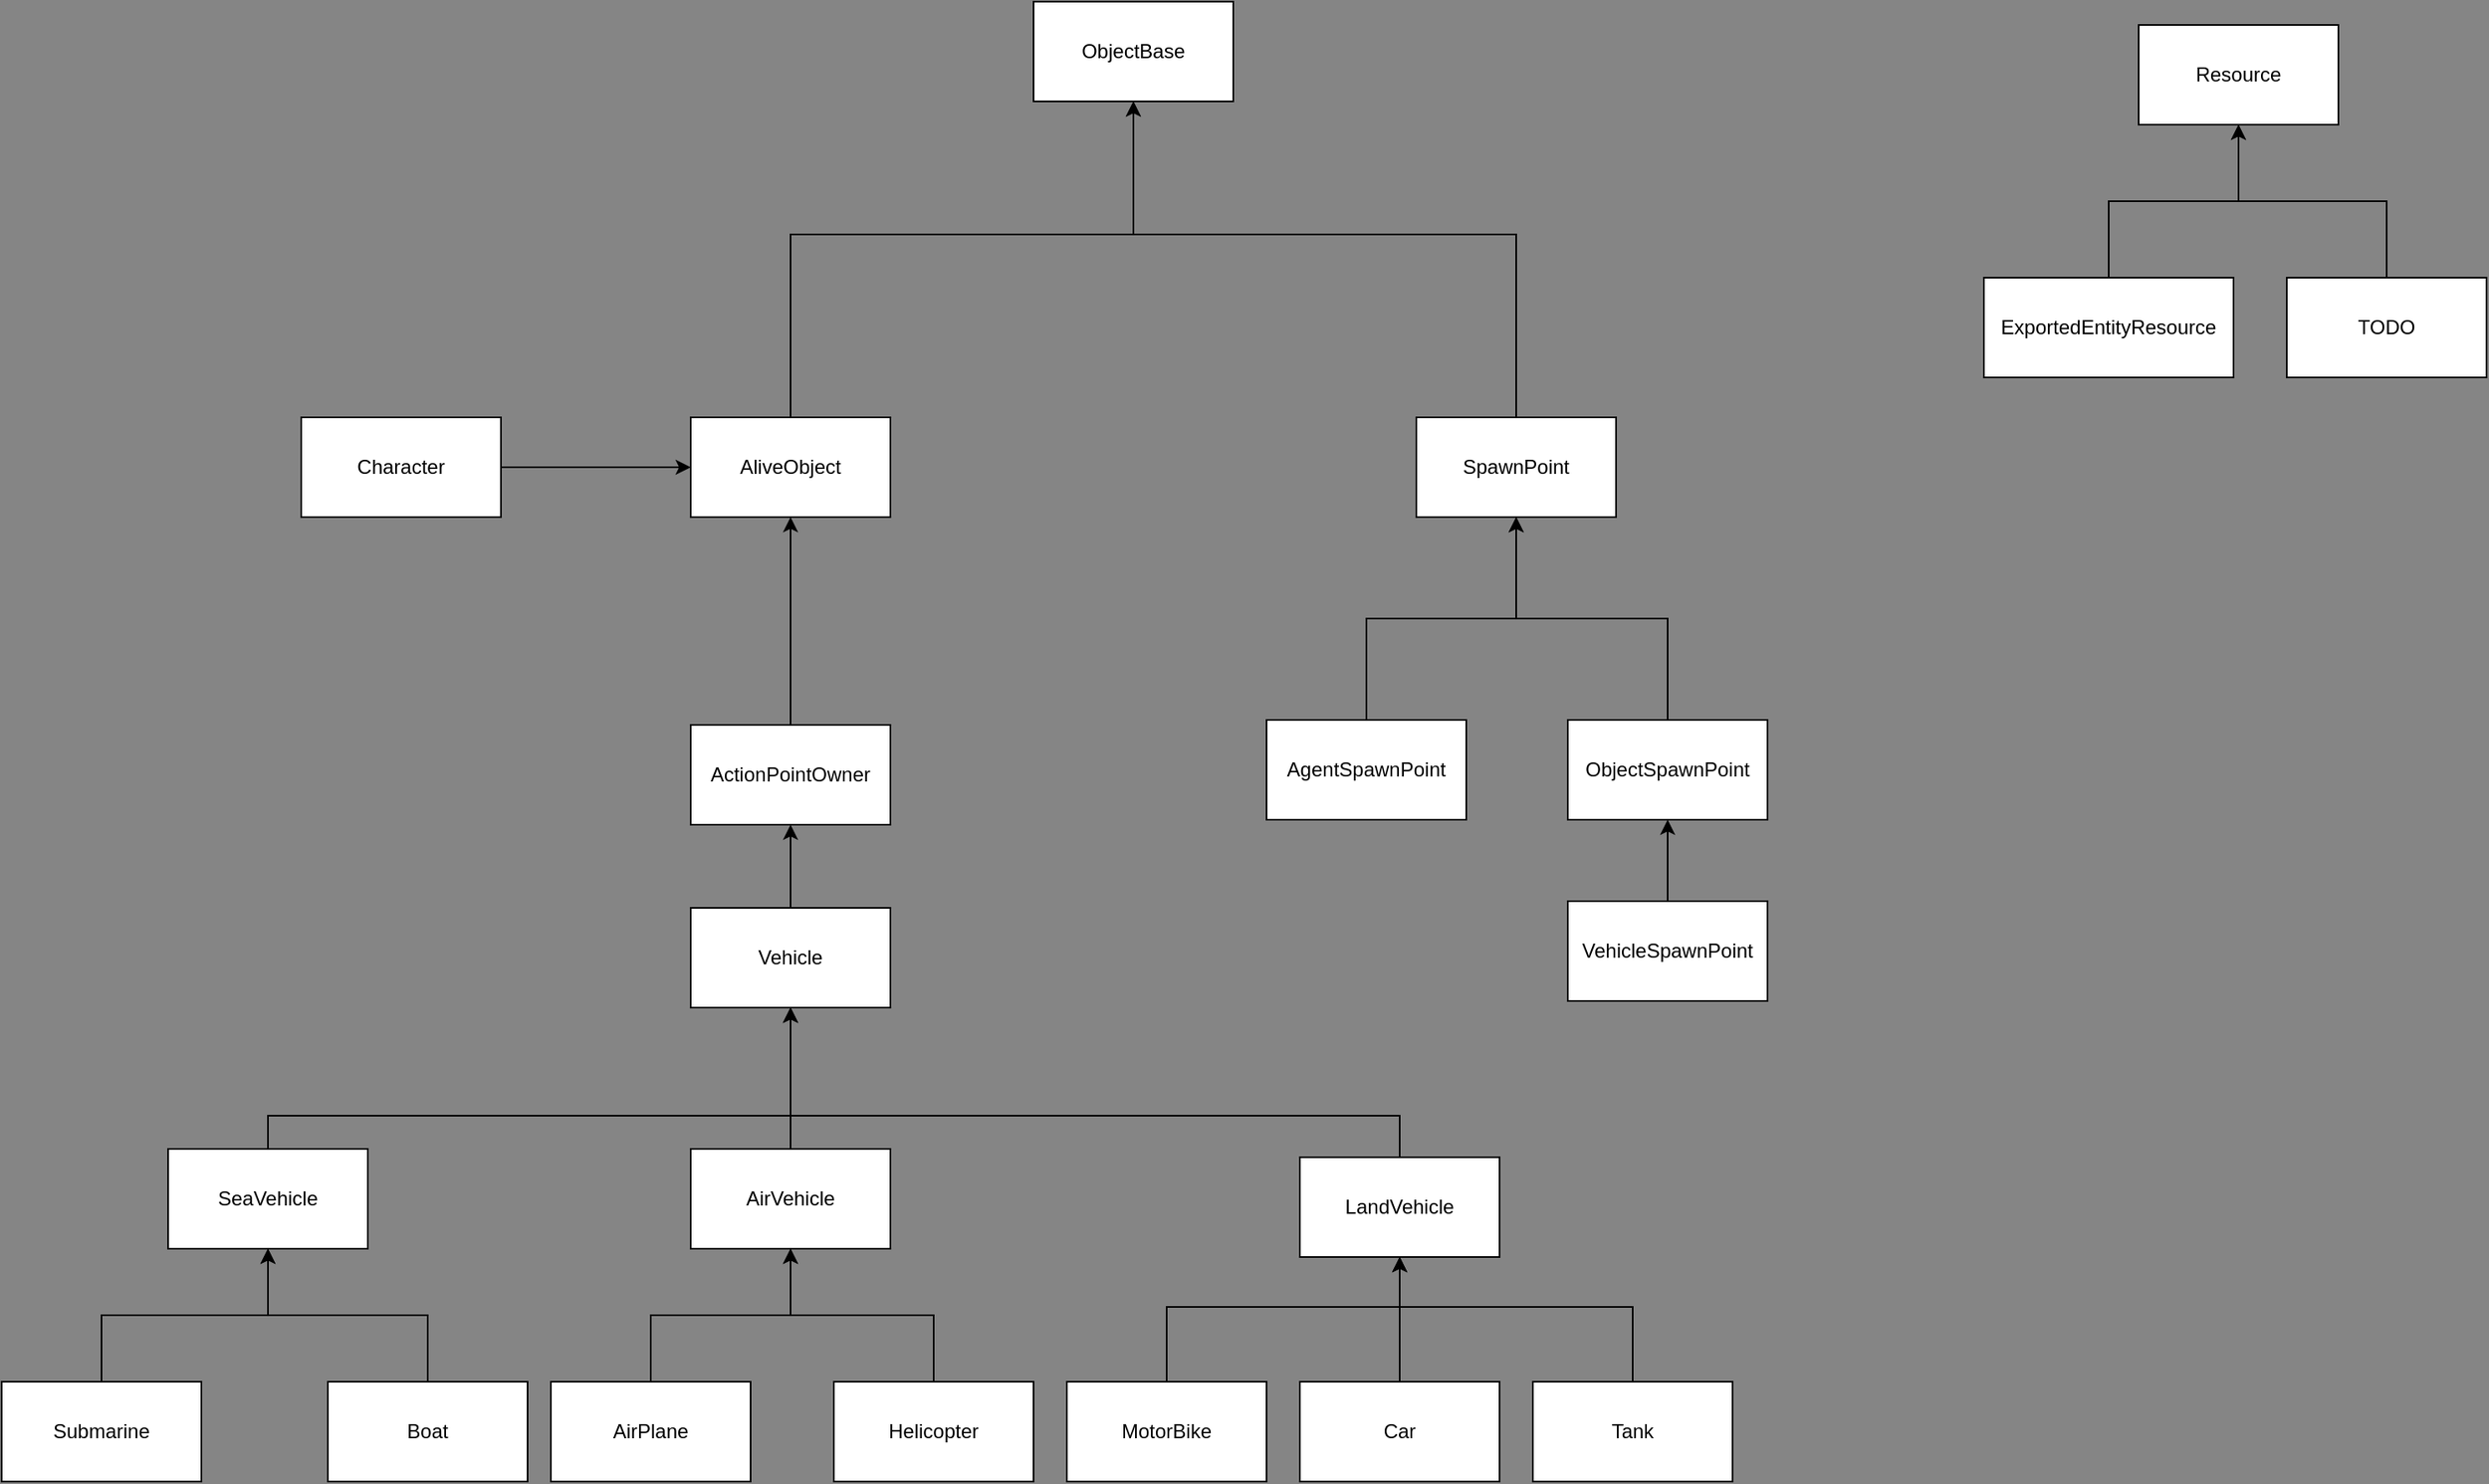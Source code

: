 <mxfile version="19.0.3" type="device"><diagram id="ofzwf8OhUlolgQoOtPKU" name="Page-1"><mxGraphModel dx="1936" dy="1162" grid="0" gridSize="10" guides="1" tooltips="1" connect="1" arrows="1" fold="1" page="0" pageScale="1" pageWidth="827" pageHeight="1169" background="#858585" math="0" shadow="0"><root><mxCell id="0"/><mxCell id="1" parent="0"/><mxCell id="-FiRuJAsFRJRHJR3LdY--1" value="ObjectBase" style="rounded=0;whiteSpace=wrap;html=1;" parent="1" vertex="1"><mxGeometry x="850" y="140" width="120" height="60" as="geometry"/></mxCell><mxCell id="-FiRuJAsFRJRHJR3LdY--63" style="edgeStyle=orthogonalEdgeStyle;rounded=0;orthogonalLoop=1;jettySize=auto;html=1;entryX=0.5;entryY=1;entryDx=0;entryDy=0;" parent="1" source="-FiRuJAsFRJRHJR3LdY--5" target="-FiRuJAsFRJRHJR3LdY--1" edge="1"><mxGeometry relative="1" as="geometry"><mxPoint x="910" y="210" as="targetPoint"/><Array as="points"><mxPoint x="1140" y="280"/><mxPoint x="910" y="280"/></Array></mxGeometry></mxCell><mxCell id="-FiRuJAsFRJRHJR3LdY--5" value="SpawnPoint" style="rounded=0;whiteSpace=wrap;html=1;" parent="1" vertex="1"><mxGeometry x="1080" y="390" width="120" height="60" as="geometry"/></mxCell><mxCell id="XiDkBDWlAn10cAmY8BxM-1" style="edgeStyle=orthogonalEdgeStyle;rounded=0;orthogonalLoop=1;jettySize=auto;html=1;entryX=0.5;entryY=1;entryDx=0;entryDy=0;" parent="1" source="-FiRuJAsFRJRHJR3LdY--7" target="-FiRuJAsFRJRHJR3LdY--5" edge="1"><mxGeometry relative="1" as="geometry"/></mxCell><mxCell id="-FiRuJAsFRJRHJR3LdY--7" value="AgentSpawnPoint" style="rounded=0;whiteSpace=wrap;html=1;" parent="1" vertex="1"><mxGeometry x="990" y="572" width="120" height="60" as="geometry"/></mxCell><mxCell id="-FiRuJAsFRJRHJR3LdY--72" style="edgeStyle=orthogonalEdgeStyle;rounded=0;orthogonalLoop=1;jettySize=auto;html=1;entryX=0.5;entryY=1;entryDx=0;entryDy=0;" parent="1" source="-FiRuJAsFRJRHJR3LdY--8" target="-FiRuJAsFRJRHJR3LdY--66" edge="1"><mxGeometry relative="1" as="geometry"/></mxCell><mxCell id="-FiRuJAsFRJRHJR3LdY--8" value="VehicleSpawnPoint" style="rounded=0;whiteSpace=wrap;html=1;" parent="1" vertex="1"><mxGeometry x="1171" y="681" width="120" height="60" as="geometry"/></mxCell><mxCell id="-FiRuJAsFRJRHJR3LdY--55" style="edgeStyle=orthogonalEdgeStyle;rounded=0;orthogonalLoop=1;jettySize=auto;html=1;" parent="1" source="-FiRuJAsFRJRHJR3LdY--11" edge="1"><mxGeometry relative="1" as="geometry"><mxPoint x="910" y="200" as="targetPoint"/><Array as="points"><mxPoint x="704" y="280"/><mxPoint x="910" y="280"/></Array></mxGeometry></mxCell><mxCell id="-FiRuJAsFRJRHJR3LdY--11" value="AliveObject" style="rounded=0;whiteSpace=wrap;html=1;" parent="1" vertex="1"><mxGeometry x="644" y="390" width="120" height="60" as="geometry"/></mxCell><mxCell id="-FiRuJAsFRJRHJR3LdY--38" style="edgeStyle=orthogonalEdgeStyle;rounded=0;orthogonalLoop=1;jettySize=auto;html=1;entryX=0;entryY=0.5;entryDx=0;entryDy=0;" parent="1" source="-FiRuJAsFRJRHJR3LdY--13" target="-FiRuJAsFRJRHJR3LdY--11" edge="1"><mxGeometry relative="1" as="geometry"/></mxCell><mxCell id="-FiRuJAsFRJRHJR3LdY--13" value="Character" style="rounded=0;whiteSpace=wrap;html=1;" parent="1" vertex="1"><mxGeometry x="410" y="390" width="120" height="60" as="geometry"/></mxCell><mxCell id="-FiRuJAsFRJRHJR3LdY--28" style="edgeStyle=orthogonalEdgeStyle;rounded=0;orthogonalLoop=1;jettySize=auto;html=1;exitX=0.5;exitY=0;exitDx=0;exitDy=0;entryX=0.5;entryY=1;entryDx=0;entryDy=0;" parent="1" source="-FiRuJAsFRJRHJR3LdY--17" target="-FiRuJAsFRJRHJR3LdY--21" edge="1"><mxGeometry relative="1" as="geometry"/></mxCell><mxCell id="-FiRuJAsFRJRHJR3LdY--17" value="Helicopter" style="rounded=0;whiteSpace=wrap;html=1;" parent="1" vertex="1"><mxGeometry x="730" y="970" width="120" height="60" as="geometry"/></mxCell><mxCell id="-FiRuJAsFRJRHJR3LdY--25" style="edgeStyle=orthogonalEdgeStyle;rounded=0;orthogonalLoop=1;jettySize=auto;html=1;exitX=0.5;exitY=0;exitDx=0;exitDy=0;entryX=0.5;entryY=1;entryDx=0;entryDy=0;" parent="1" source="-FiRuJAsFRJRHJR3LdY--18" target="-FiRuJAsFRJRHJR3LdY--22" edge="1"><mxGeometry relative="1" as="geometry"/></mxCell><mxCell id="-FiRuJAsFRJRHJR3LdY--18" value="Boat" style="rounded=0;whiteSpace=wrap;html=1;" parent="1" vertex="1"><mxGeometry x="426" y="970" width="120" height="60" as="geometry"/></mxCell><mxCell id="-FiRuJAsFRJRHJR3LdY--23" style="edgeStyle=orthogonalEdgeStyle;rounded=0;orthogonalLoop=1;jettySize=auto;html=1;entryX=0.5;entryY=1;entryDx=0;entryDy=0;" parent="1" source="-FiRuJAsFRJRHJR3LdY--19" target="-FiRuJAsFRJRHJR3LdY--22" edge="1"><mxGeometry relative="1" as="geometry"/></mxCell><mxCell id="-FiRuJAsFRJRHJR3LdY--19" value="Submarine" style="rounded=0;whiteSpace=wrap;html=1;" parent="1" vertex="1"><mxGeometry x="230" y="970" width="120" height="60" as="geometry"/></mxCell><mxCell id="-FiRuJAsFRJRHJR3LdY--26" style="edgeStyle=orthogonalEdgeStyle;rounded=0;orthogonalLoop=1;jettySize=auto;html=1;exitX=0.5;exitY=0;exitDx=0;exitDy=0;entryX=0.5;entryY=1;entryDx=0;entryDy=0;" parent="1" source="-FiRuJAsFRJRHJR3LdY--20" target="-FiRuJAsFRJRHJR3LdY--21" edge="1"><mxGeometry relative="1" as="geometry"/></mxCell><mxCell id="-FiRuJAsFRJRHJR3LdY--20" value="AirPlane" style="rounded=0;whiteSpace=wrap;html=1;" parent="1" vertex="1"><mxGeometry x="560" y="970" width="120" height="60" as="geometry"/></mxCell><mxCell id="-FiRuJAsFRJRHJR3LdY--61" style="edgeStyle=orthogonalEdgeStyle;rounded=0;orthogonalLoop=1;jettySize=auto;html=1;entryX=0.5;entryY=1;entryDx=0;entryDy=0;" parent="1" source="-FiRuJAsFRJRHJR3LdY--21" target="-FiRuJAsFRJRHJR3LdY--29" edge="1"><mxGeometry relative="1" as="geometry"/></mxCell><mxCell id="-FiRuJAsFRJRHJR3LdY--21" value="AirVehicle" style="rounded=0;whiteSpace=wrap;html=1;" parent="1" vertex="1"><mxGeometry x="644" y="830" width="120" height="60" as="geometry"/></mxCell><mxCell id="-FiRuJAsFRJRHJR3LdY--59" style="edgeStyle=orthogonalEdgeStyle;rounded=0;orthogonalLoop=1;jettySize=auto;html=1;entryX=0.5;entryY=1;entryDx=0;entryDy=0;" parent="1" source="-FiRuJAsFRJRHJR3LdY--22" target="-FiRuJAsFRJRHJR3LdY--29" edge="1"><mxGeometry relative="1" as="geometry"><Array as="points"><mxPoint x="390" y="810"/><mxPoint x="704" y="810"/></Array></mxGeometry></mxCell><mxCell id="-FiRuJAsFRJRHJR3LdY--22" value="SeaVehicle" style="rounded=0;whiteSpace=wrap;html=1;" parent="1" vertex="1"><mxGeometry x="330" y="830" width="120" height="60" as="geometry"/></mxCell><mxCell id="-FiRuJAsFRJRHJR3LdY--56" value="" style="edgeStyle=orthogonalEdgeStyle;rounded=0;orthogonalLoop=1;jettySize=auto;html=1;" parent="1" source="-FiRuJAsFRJRHJR3LdY--29" target="-FiRuJAsFRJRHJR3LdY--35" edge="1"><mxGeometry relative="1" as="geometry"/></mxCell><mxCell id="-FiRuJAsFRJRHJR3LdY--29" value="Vehicle" style="rounded=0;whiteSpace=wrap;html=1;" parent="1" vertex="1"><mxGeometry x="644" y="685" width="120" height="60" as="geometry"/></mxCell><mxCell id="-FiRuJAsFRJRHJR3LdY--37" style="edgeStyle=orthogonalEdgeStyle;rounded=0;orthogonalLoop=1;jettySize=auto;html=1;entryX=0.5;entryY=1;entryDx=0;entryDy=0;" parent="1" source="-FiRuJAsFRJRHJR3LdY--35" target="-FiRuJAsFRJRHJR3LdY--11" edge="1"><mxGeometry relative="1" as="geometry"/></mxCell><mxCell id="-FiRuJAsFRJRHJR3LdY--35" value="ActionPointOwner" style="rounded=0;whiteSpace=wrap;html=1;" parent="1" vertex="1"><mxGeometry x="644" y="575" width="120" height="60" as="geometry"/></mxCell><mxCell id="-FiRuJAsFRJRHJR3LdY--62" style="edgeStyle=orthogonalEdgeStyle;rounded=0;orthogonalLoop=1;jettySize=auto;html=1;entryX=0.5;entryY=1;entryDx=0;entryDy=0;" parent="1" source="-FiRuJAsFRJRHJR3LdY--41" target="-FiRuJAsFRJRHJR3LdY--29" edge="1"><mxGeometry relative="1" as="geometry"><Array as="points"><mxPoint x="1070" y="810"/><mxPoint x="704" y="810"/></Array></mxGeometry></mxCell><mxCell id="-FiRuJAsFRJRHJR3LdY--41" value="LandVehicle" style="rounded=0;whiteSpace=wrap;html=1;" parent="1" vertex="1"><mxGeometry x="1010" y="835" width="120" height="60" as="geometry"/></mxCell><mxCell id="-FiRuJAsFRJRHJR3LdY--52" style="edgeStyle=orthogonalEdgeStyle;rounded=0;orthogonalLoop=1;jettySize=auto;html=1;entryX=0.5;entryY=1;entryDx=0;entryDy=0;" parent="1" source="-FiRuJAsFRJRHJR3LdY--42" target="-FiRuJAsFRJRHJR3LdY--41" edge="1"><mxGeometry relative="1" as="geometry"><Array as="points"><mxPoint x="930" y="925"/><mxPoint x="1070" y="925"/></Array></mxGeometry></mxCell><mxCell id="-FiRuJAsFRJRHJR3LdY--42" value="MotorBike" style="rounded=0;whiteSpace=wrap;html=1;" parent="1" vertex="1"><mxGeometry x="870" y="970" width="120" height="60" as="geometry"/></mxCell><mxCell id="-FiRuJAsFRJRHJR3LdY--53" style="edgeStyle=orthogonalEdgeStyle;rounded=0;orthogonalLoop=1;jettySize=auto;html=1;" parent="1" source="-FiRuJAsFRJRHJR3LdY--43" edge="1"><mxGeometry relative="1" as="geometry"><mxPoint x="1070" y="895" as="targetPoint"/></mxGeometry></mxCell><mxCell id="-FiRuJAsFRJRHJR3LdY--43" value="Car" style="rounded=0;whiteSpace=wrap;html=1;" parent="1" vertex="1"><mxGeometry x="1010" y="970" width="120" height="60" as="geometry"/></mxCell><mxCell id="-FiRuJAsFRJRHJR3LdY--54" style="edgeStyle=orthogonalEdgeStyle;rounded=0;orthogonalLoop=1;jettySize=auto;html=1;entryX=0.5;entryY=1;entryDx=0;entryDy=0;" parent="1" source="-FiRuJAsFRJRHJR3LdY--44" target="-FiRuJAsFRJRHJR3LdY--41" edge="1"><mxGeometry relative="1" as="geometry"><mxPoint x="1070" y="905" as="targetPoint"/><Array as="points"><mxPoint x="1210" y="925"/><mxPoint x="1070" y="925"/></Array></mxGeometry></mxCell><mxCell id="-FiRuJAsFRJRHJR3LdY--44" value="Tank" style="rounded=0;whiteSpace=wrap;html=1;" parent="1" vertex="1"><mxGeometry x="1150" y="970" width="120" height="60" as="geometry"/></mxCell><mxCell id="-FiRuJAsFRJRHJR3LdY--69" style="edgeStyle=orthogonalEdgeStyle;rounded=0;orthogonalLoop=1;jettySize=auto;html=1;" parent="1" source="-FiRuJAsFRJRHJR3LdY--66" target="-FiRuJAsFRJRHJR3LdY--5" edge="1"><mxGeometry relative="1" as="geometry"/></mxCell><mxCell id="-FiRuJAsFRJRHJR3LdY--66" value="ObjectSpawnPoint" style="rounded=0;whiteSpace=wrap;html=1;" parent="1" vertex="1"><mxGeometry x="1171" y="572" width="120" height="60" as="geometry"/></mxCell><mxCell id="-ulRU1NokpKoW4rU4BeL-7" style="edgeStyle=orthogonalEdgeStyle;rounded=0;orthogonalLoop=1;jettySize=auto;html=1;entryX=0.5;entryY=1;entryDx=0;entryDy=0;" edge="1" parent="1" source="-ulRU1NokpKoW4rU4BeL-1" target="-ulRU1NokpKoW4rU4BeL-2"><mxGeometry relative="1" as="geometry"/></mxCell><mxCell id="-ulRU1NokpKoW4rU4BeL-1" value="ExportedEntityResource" style="rounded=0;whiteSpace=wrap;html=1;" vertex="1" parent="1"><mxGeometry x="1421" y="306" width="150" height="60" as="geometry"/></mxCell><mxCell id="-ulRU1NokpKoW4rU4BeL-2" value="Resource" style="rounded=0;whiteSpace=wrap;html=1;" vertex="1" parent="1"><mxGeometry x="1514" y="154" width="120" height="60" as="geometry"/></mxCell><mxCell id="-ulRU1NokpKoW4rU4BeL-6" style="edgeStyle=orthogonalEdgeStyle;rounded=0;orthogonalLoop=1;jettySize=auto;html=1;entryX=0.5;entryY=1;entryDx=0;entryDy=0;" edge="1" parent="1" source="-ulRU1NokpKoW4rU4BeL-3" target="-ulRU1NokpKoW4rU4BeL-2"><mxGeometry relative="1" as="geometry"/></mxCell><mxCell id="-ulRU1NokpKoW4rU4BeL-3" value="TODO" style="rounded=0;whiteSpace=wrap;html=1;" vertex="1" parent="1"><mxGeometry x="1603" y="306" width="120" height="60" as="geometry"/></mxCell></root></mxGraphModel></diagram></mxfile>